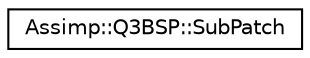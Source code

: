 digraph "Graphical Class Hierarchy"
{
  edge [fontname="Helvetica",fontsize="10",labelfontname="Helvetica",labelfontsize="10"];
  node [fontname="Helvetica",fontsize="10",shape=record];
  rankdir="LR";
  Node1 [label="Assimp::Q3BSP::SubPatch",height=0.2,width=0.4,color="black", fillcolor="white", style="filled",URL="$struct_assimp_1_1_q3_b_s_p_1_1_sub_patch.html"];
}
